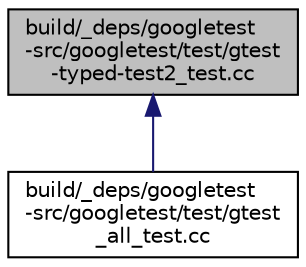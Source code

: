 digraph "build/_deps/googletest-src/googletest/test/gtest-typed-test2_test.cc"
{
 // LATEX_PDF_SIZE
  bgcolor="transparent";
  edge [fontname="Helvetica",fontsize="10",labelfontname="Helvetica",labelfontsize="10"];
  node [fontname="Helvetica",fontsize="10",shape=record];
  Node1 [label="build/_deps/googletest\l-src/googletest/test/gtest\l-typed-test2_test.cc",height=0.2,width=0.4,color="black", fillcolor="grey75", style="filled", fontcolor="black",tooltip=" "];
  Node1 -> Node2 [dir="back",color="midnightblue",fontsize="10",style="solid",fontname="Helvetica"];
  Node2 [label="build/_deps/googletest\l-src/googletest/test/gtest\l_all_test.cc",height=0.2,width=0.4,color="black",URL="$gtest__all__test_8cc.html",tooltip=" "];
}
